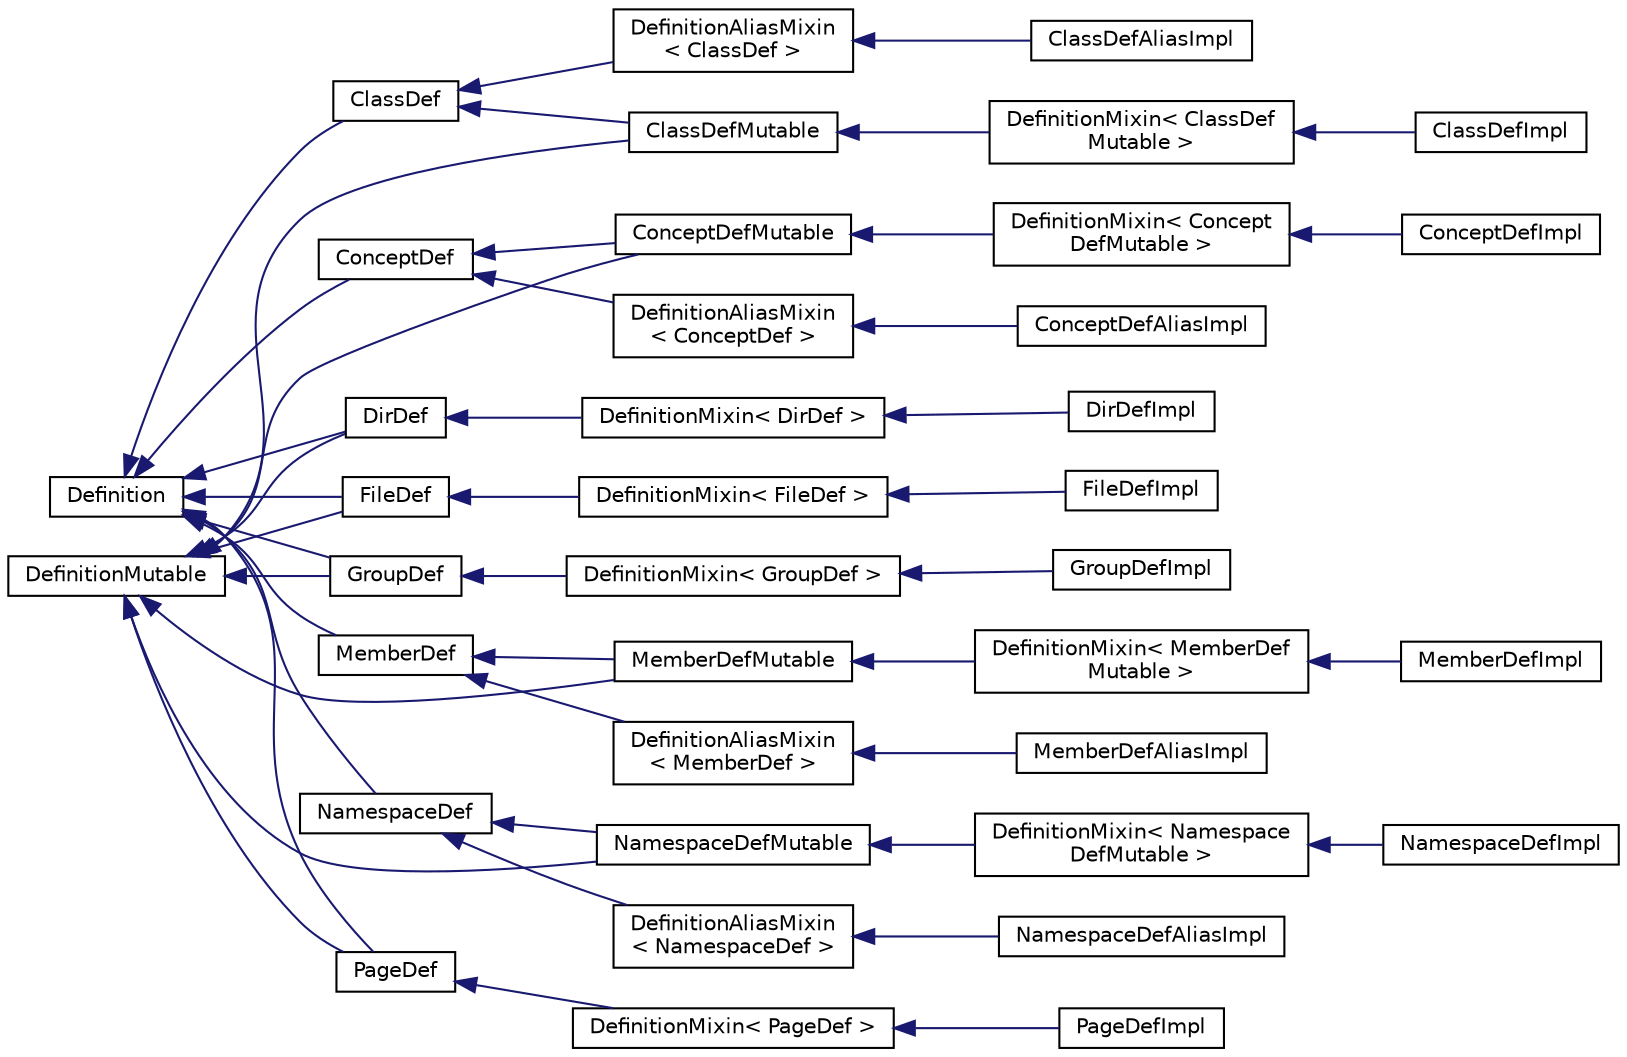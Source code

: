 digraph "Graphical Class Hierarchy"
{
 // LATEX_PDF_SIZE
  edge [fontname="Helvetica",fontsize="10",labelfontname="Helvetica",labelfontsize="10"];
  node [fontname="Helvetica",fontsize="10",shape=record];
  rankdir="LR";
  Node0 [label="Definition",height=0.2,width=0.4,color="black", fillcolor="white", style="filled",URL="$classDefinition.html",tooltip=" "];
  Node0 -> Node1 [dir="back",color="midnightblue",fontsize="10",style="solid",fontname="Helvetica"];
  Node1 [label="ClassDef",height=0.2,width=0.4,color="black", fillcolor="white", style="filled",URL="$classClassDef.html",tooltip=" "];
  Node1 -> Node2 [dir="back",color="midnightblue",fontsize="10",style="solid",fontname="Helvetica"];
  Node2 [label="DefinitionAliasMixin\l\< ClassDef \>",height=0.2,width=0.4,color="black", fillcolor="white", style="filled",URL="$classDefinitionAliasMixin.html",tooltip=" "];
  Node2 -> Node3 [dir="back",color="midnightblue",fontsize="10",style="solid",fontname="Helvetica"];
  Node3 [label="ClassDefAliasImpl",height=0.2,width=0.4,color="black", fillcolor="white", style="filled",URL="$classClassDefAliasImpl.html",tooltip=" "];
  Node1 -> Node4 [dir="back",color="midnightblue",fontsize="10",style="solid",fontname="Helvetica"];
  Node4 [label="ClassDefMutable",height=0.2,width=0.4,color="black", fillcolor="white", style="filled",URL="$classClassDefMutable.html",tooltip=" "];
  Node4 -> Node5 [dir="back",color="midnightblue",fontsize="10",style="solid",fontname="Helvetica"];
  Node5 [label="DefinitionMixin\< ClassDef\lMutable \>",height=0.2,width=0.4,color="black", fillcolor="white", style="filled",URL="$classDefinitionMixin.html",tooltip=" "];
  Node5 -> Node6 [dir="back",color="midnightblue",fontsize="10",style="solid",fontname="Helvetica"];
  Node6 [label="ClassDefImpl",height=0.2,width=0.4,color="black", fillcolor="white", style="filled",URL="$classClassDefImpl.html",tooltip=" "];
  Node0 -> Node11 [dir="back",color="midnightblue",fontsize="10",style="solid",fontname="Helvetica"];
  Node11 [label="ConceptDef",height=0.2,width=0.4,color="black", fillcolor="white", style="filled",URL="$classConceptDef.html",tooltip=" "];
  Node11 -> Node12 [dir="back",color="midnightblue",fontsize="10",style="solid",fontname="Helvetica"];
  Node12 [label="DefinitionAliasMixin\l\< ConceptDef \>",height=0.2,width=0.4,color="black", fillcolor="white", style="filled",URL="$classDefinitionAliasMixin.html",tooltip=" "];
  Node12 -> Node13 [dir="back",color="midnightblue",fontsize="10",style="solid",fontname="Helvetica"];
  Node13 [label="ConceptDefAliasImpl",height=0.2,width=0.4,color="black", fillcolor="white", style="filled",URL="$classConceptDefAliasImpl.html",tooltip=" "];
  Node11 -> Node8 [dir="back",color="midnightblue",fontsize="10",style="solid",fontname="Helvetica"];
  Node8 [label="ConceptDefMutable",height=0.2,width=0.4,color="black", fillcolor="white", style="filled",URL="$classConceptDefMutable.html",tooltip=" "];
  Node8 -> Node9 [dir="back",color="midnightblue",fontsize="10",style="solid",fontname="Helvetica"];
  Node9 [label="DefinitionMixin\< Concept\lDefMutable \>",height=0.2,width=0.4,color="black", fillcolor="white", style="filled",URL="$classDefinitionMixin.html",tooltip=" "];
  Node9 -> Node10 [dir="back",color="midnightblue",fontsize="10",style="solid",fontname="Helvetica"];
  Node10 [label="ConceptDefImpl",height=0.2,width=0.4,color="black", fillcolor="white", style="filled",URL="$classConceptDefImpl.html",tooltip=" "];
  Node0 -> Node14 [dir="back",color="midnightblue",fontsize="10",style="solid",fontname="Helvetica"];
  Node14 [label="DirDef",height=0.2,width=0.4,color="black", fillcolor="white", style="filled",URL="$classDirDef.html",tooltip=" "];
  Node14 -> Node15 [dir="back",color="midnightblue",fontsize="10",style="solid",fontname="Helvetica"];
  Node15 [label="DefinitionMixin\< DirDef \>",height=0.2,width=0.4,color="black", fillcolor="white", style="filled",URL="$classDefinitionMixin.html",tooltip=" "];
  Node15 -> Node16 [dir="back",color="midnightblue",fontsize="10",style="solid",fontname="Helvetica"];
  Node16 [label="DirDefImpl",height=0.2,width=0.4,color="black", fillcolor="white", style="filled",URL="$classDirDefImpl.html",tooltip=" "];
  Node0 -> Node17 [dir="back",color="midnightblue",fontsize="10",style="solid",fontname="Helvetica"];
  Node17 [label="FileDef",height=0.2,width=0.4,color="black", fillcolor="white", style="filled",URL="$classFileDef.html",tooltip=" "];
  Node17 -> Node18 [dir="back",color="midnightblue",fontsize="10",style="solid",fontname="Helvetica"];
  Node18 [label="DefinitionMixin\< FileDef \>",height=0.2,width=0.4,color="black", fillcolor="white", style="filled",URL="$classDefinitionMixin.html",tooltip=" "];
  Node18 -> Node19 [dir="back",color="midnightblue",fontsize="10",style="solid",fontname="Helvetica"];
  Node19 [label="FileDefImpl",height=0.2,width=0.4,color="black", fillcolor="white", style="filled",URL="$classFileDefImpl.html",tooltip=" "];
  Node0 -> Node20 [dir="back",color="midnightblue",fontsize="10",style="solid",fontname="Helvetica"];
  Node20 [label="GroupDef",height=0.2,width=0.4,color="black", fillcolor="white", style="filled",URL="$classGroupDef.html",tooltip=" "];
  Node20 -> Node21 [dir="back",color="midnightblue",fontsize="10",style="solid",fontname="Helvetica"];
  Node21 [label="DefinitionMixin\< GroupDef \>",height=0.2,width=0.4,color="black", fillcolor="white", style="filled",URL="$classDefinitionMixin.html",tooltip=" "];
  Node21 -> Node22 [dir="back",color="midnightblue",fontsize="10",style="solid",fontname="Helvetica"];
  Node22 [label="GroupDefImpl",height=0.2,width=0.4,color="black", fillcolor="white", style="filled",URL="$classGroupDefImpl.html",tooltip=" "];
  Node0 -> Node26 [dir="back",color="midnightblue",fontsize="10",style="solid",fontname="Helvetica"];
  Node26 [label="MemberDef",height=0.2,width=0.4,color="black", fillcolor="white", style="filled",URL="$classMemberDef.html",tooltip=" "];
  Node26 -> Node27 [dir="back",color="midnightblue",fontsize="10",style="solid",fontname="Helvetica"];
  Node27 [label="DefinitionAliasMixin\l\< MemberDef \>",height=0.2,width=0.4,color="black", fillcolor="white", style="filled",URL="$classDefinitionAliasMixin.html",tooltip=" "];
  Node27 -> Node28 [dir="back",color="midnightblue",fontsize="10",style="solid",fontname="Helvetica"];
  Node28 [label="MemberDefAliasImpl",height=0.2,width=0.4,color="black", fillcolor="white", style="filled",URL="$classMemberDefAliasImpl.html",tooltip=" "];
  Node26 -> Node23 [dir="back",color="midnightblue",fontsize="10",style="solid",fontname="Helvetica"];
  Node23 [label="MemberDefMutable",height=0.2,width=0.4,color="black", fillcolor="white", style="filled",URL="$classMemberDefMutable.html",tooltip=" "];
  Node23 -> Node24 [dir="back",color="midnightblue",fontsize="10",style="solid",fontname="Helvetica"];
  Node24 [label="DefinitionMixin\< MemberDef\lMutable \>",height=0.2,width=0.4,color="black", fillcolor="white", style="filled",URL="$classDefinitionMixin.html",tooltip=" "];
  Node24 -> Node25 [dir="back",color="midnightblue",fontsize="10",style="solid",fontname="Helvetica"];
  Node25 [label="MemberDefImpl",height=0.2,width=0.4,color="black", fillcolor="white", style="filled",URL="$classMemberDefImpl.html",tooltip=" "];
  Node0 -> Node32 [dir="back",color="midnightblue",fontsize="10",style="solid",fontname="Helvetica"];
  Node32 [label="NamespaceDef",height=0.2,width=0.4,color="black", fillcolor="white", style="filled",URL="$classNamespaceDef.html",tooltip=" "];
  Node32 -> Node33 [dir="back",color="midnightblue",fontsize="10",style="solid",fontname="Helvetica"];
  Node33 [label="DefinitionAliasMixin\l\< NamespaceDef \>",height=0.2,width=0.4,color="black", fillcolor="white", style="filled",URL="$classDefinitionAliasMixin.html",tooltip=" "];
  Node33 -> Node34 [dir="back",color="midnightblue",fontsize="10",style="solid",fontname="Helvetica"];
  Node34 [label="NamespaceDefAliasImpl",height=0.2,width=0.4,color="black", fillcolor="white", style="filled",URL="$classNamespaceDefAliasImpl.html",tooltip=" "];
  Node32 -> Node29 [dir="back",color="midnightblue",fontsize="10",style="solid",fontname="Helvetica"];
  Node29 [label="NamespaceDefMutable",height=0.2,width=0.4,color="black", fillcolor="white", style="filled",URL="$classNamespaceDefMutable.html",tooltip=" "];
  Node29 -> Node30 [dir="back",color="midnightblue",fontsize="10",style="solid",fontname="Helvetica"];
  Node30 [label="DefinitionMixin\< Namespace\lDefMutable \>",height=0.2,width=0.4,color="black", fillcolor="white", style="filled",URL="$classDefinitionMixin.html",tooltip=" "];
  Node30 -> Node31 [dir="back",color="midnightblue",fontsize="10",style="solid",fontname="Helvetica"];
  Node31 [label="NamespaceDefImpl",height=0.2,width=0.4,color="black", fillcolor="white", style="filled",URL="$classNamespaceDefImpl.html",tooltip=" "];
  Node0 -> Node35 [dir="back",color="midnightblue",fontsize="10",style="solid",fontname="Helvetica"];
  Node35 [label="PageDef",height=0.2,width=0.4,color="black", fillcolor="white", style="filled",URL="$classPageDef.html",tooltip="A model of a page symbol."];
  Node35 -> Node36 [dir="back",color="midnightblue",fontsize="10",style="solid",fontname="Helvetica"];
  Node36 [label="DefinitionMixin\< PageDef \>",height=0.2,width=0.4,color="black", fillcolor="white", style="filled",URL="$classDefinitionMixin.html",tooltip=" "];
  Node36 -> Node37 [dir="back",color="midnightblue",fontsize="10",style="solid",fontname="Helvetica"];
  Node37 [label="PageDefImpl",height=0.2,width=0.4,color="black", fillcolor="white", style="filled",URL="$classPageDefImpl.html",tooltip=" "];
  Node7 [label="DefinitionMutable",height=0.2,width=0.4,color="black", fillcolor="white", style="filled",URL="$classDefinitionMutable.html",tooltip=" "];
  Node7 -> Node4 [dir="back",color="midnightblue",fontsize="10",style="solid",fontname="Helvetica"];
  Node7 -> Node8 [dir="back",color="midnightblue",fontsize="10",style="solid",fontname="Helvetica"];
  Node7 -> Node14 [dir="back",color="midnightblue",fontsize="10",style="solid",fontname="Helvetica"];
  Node7 -> Node17 [dir="back",color="midnightblue",fontsize="10",style="solid",fontname="Helvetica"];
  Node7 -> Node20 [dir="back",color="midnightblue",fontsize="10",style="solid",fontname="Helvetica"];
  Node7 -> Node23 [dir="back",color="midnightblue",fontsize="10",style="solid",fontname="Helvetica"];
  Node7 -> Node29 [dir="back",color="midnightblue",fontsize="10",style="solid",fontname="Helvetica"];
  Node7 -> Node35 [dir="back",color="midnightblue",fontsize="10",style="solid",fontname="Helvetica"];
}
